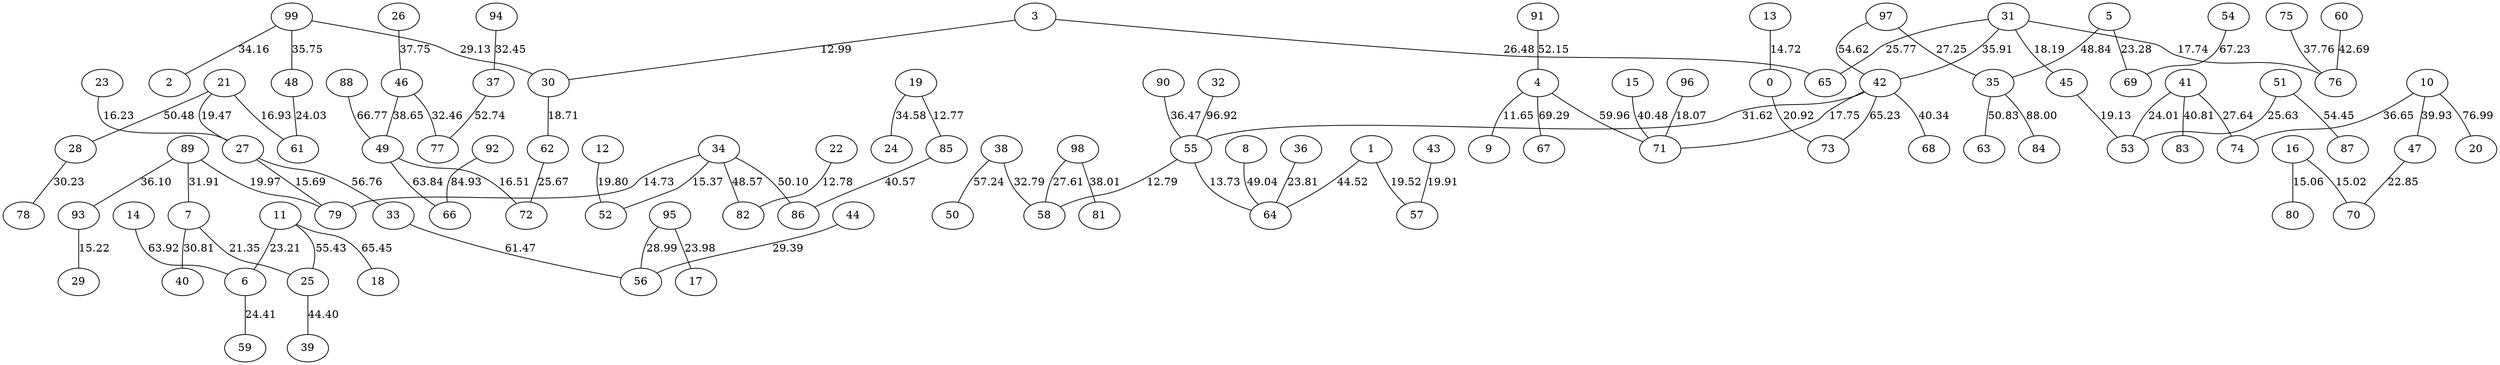 graph G{
88--49 [label=66.77];
89--79 [label=19.97];
89--93 [label=36.10];
89--7 [label=31.91];
90--55 [label=36.47];
91--4 [label=52.15];
92--66 [label=84.93];
93--29 [label=15.22];
94--37 [label=32.45];
95--56 [label=28.99];
95--17 [label=23.98];
96--71 [label=18.07];
97--42 [label=54.62];
97--35 [label=27.25];
10--74 [label=36.65];
10--20 [label=76.99];
10--47 [label=39.93];
98--58 [label=27.61];
98--81 [label=38.01];
11--25 [label=55.43];
11--18 [label=65.45];
11--6 [label=23.21];
99--30 [label=29.13];
99--2 [label=34.16];
99--48 [label=35.75];
12--52 [label=19.80];
13--0 [label=14.72];
14--6 [label=63.92];
15--71 [label=40.48];
16--70 [label=15.02];
16--80 [label=15.06];
19--85 [label=12.77];
19--24 [label=34.58];
0--73 [label=20.92];
1--64 [label=44.52];
1--57 [label=19.52];
3--30 [label=12.99];
3--65 [label=26.48];
4--71 [label=59.96];
4--9 [label=11.65];
4--67 [label=69.29];
5--35 [label=48.84];
5--69 [label=23.28];
6--59 [label=24.41];
7--25 [label=21.35];
7--40 [label=30.81];
8--64 [label=49.04];
21--61 [label=16.93];
21--27 [label=19.47];
21--28 [label=50.48];
22--82 [label=12.78];
23--27 [label=16.23];
25--39 [label=44.40];
26--46 [label=37.75];
27--33 [label=56.76];
27--79 [label=15.69];
28--78 [label=30.23];
30--62 [label=18.71];
31--65 [label=25.77];
31--42 [label=35.91];
31--45 [label=18.19];
31--76 [label=17.74];
32--55 [label=96.92];
33--56 [label=61.47];
34--79 [label=14.73];
34--52 [label=15.37];
34--82 [label=48.57];
34--86 [label=50.10];
35--63 [label=50.83];
35--84 [label=88.00];
36--64 [label=23.81];
37--77 [label=52.74];
38--58 [label=32.79];
38--50 [label=57.24];
41--53 [label=24.01];
41--74 [label=27.64];
41--83 [label=40.81];
42--55 [label=31.62];
42--68 [label=40.34];
42--71 [label=17.75];
42--73 [label=65.23];
43--57 [label=19.91];
44--56 [label=29.39];
45--53 [label=19.13];
46--49 [label=38.65];
46--77 [label=32.46];
47--70 [label=22.85];
48--61 [label=24.03];
49--66 [label=63.84];
49--72 [label=16.51];
51--53 [label=25.63];
51--87 [label=54.45];
54--69 [label=67.23];
55--58 [label=12.79];
55--64 [label=13.73];
60--76 [label=42.69];
62--72 [label=25.67];
75--76 [label=37.76];
85--86 [label=40.57];
}